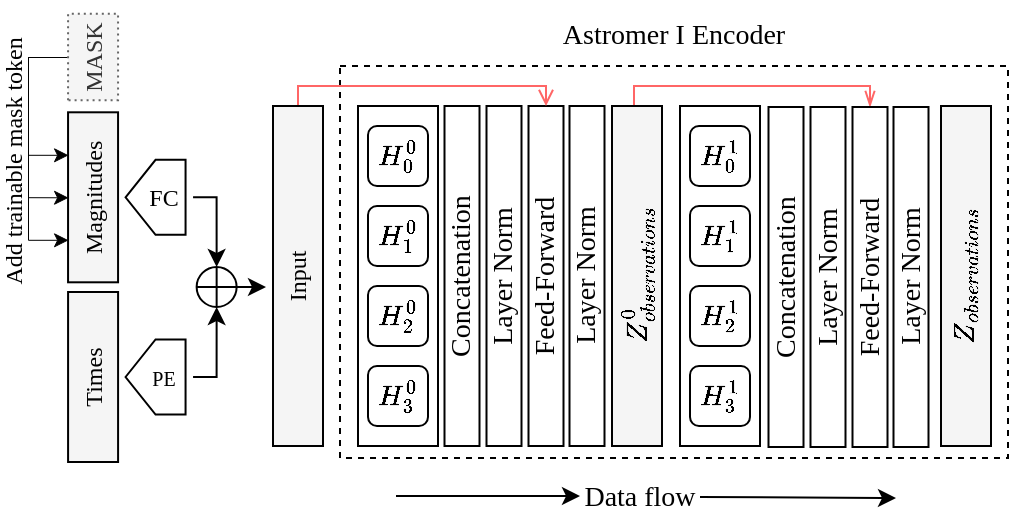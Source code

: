 <mxfile version="24.7.6">
  <diagram name="Page-1" id="y4vLvt-76Si4RtkFSOu0">
    <mxGraphModel dx="783" dy="253" grid="1" gridSize="10" guides="1" tooltips="1" connect="1" arrows="1" fold="1" page="1" pageScale="1" pageWidth="850" pageHeight="1100" math="1" shadow="0">
      <root>
        <mxCell id="0" />
        <mxCell id="1" parent="0" />
        <mxCell id="wwrD06Fq2FmV6nign4Eu-43" value="" style="rounded=0;whiteSpace=wrap;html=1;fillColor=none;dashed=1;" parent="1" vertex="1">
          <mxGeometry x="222" y="380" width="334" height="196" as="geometry" />
        </mxCell>
        <mxCell id="wwrD06Fq2FmV6nign4Eu-1" value="" style="rounded=0;whiteSpace=wrap;html=1;" parent="1" vertex="1">
          <mxGeometry x="231" y="400" width="40" height="170" as="geometry" />
        </mxCell>
        <mxCell id="wwrD06Fq2FmV6nign4Eu-2" value="$$H^0_0$$" style="rounded=1;whiteSpace=wrap;html=1;" parent="1" vertex="1">
          <mxGeometry x="236" y="410" width="30" height="30" as="geometry" />
        </mxCell>
        <mxCell id="wwrD06Fq2FmV6nign4Eu-3" value="$$H^0_1$$" style="rounded=1;whiteSpace=wrap;html=1;" parent="1" vertex="1">
          <mxGeometry x="236" y="450" width="30" height="30" as="geometry" />
        </mxCell>
        <mxCell id="wwrD06Fq2FmV6nign4Eu-4" value="$$H^0_2$$" style="rounded=1;whiteSpace=wrap;html=1;" parent="1" vertex="1">
          <mxGeometry x="236" y="490" width="30" height="30" as="geometry" />
        </mxCell>
        <mxCell id="wwrD06Fq2FmV6nign4Eu-6" value="$$H^0_3$$" style="rounded=1;whiteSpace=wrap;html=1;" parent="1" vertex="1">
          <mxGeometry x="236" y="530" width="30" height="30" as="geometry" />
        </mxCell>
        <mxCell id="wwrD06Fq2FmV6nign4Eu-8" value="" style="rounded=0;whiteSpace=wrap;html=1;" parent="1" vertex="1">
          <mxGeometry x="392" y="400" width="40" height="170" as="geometry" />
        </mxCell>
        <mxCell id="wwrD06Fq2FmV6nign4Eu-9" value="$$H^1_0$$" style="rounded=1;whiteSpace=wrap;html=1;" parent="1" vertex="1">
          <mxGeometry x="397" y="410" width="30" height="30" as="geometry" />
        </mxCell>
        <mxCell id="wwrD06Fq2FmV6nign4Eu-10" value="$$H^1_1$$" style="rounded=1;whiteSpace=wrap;html=1;" parent="1" vertex="1">
          <mxGeometry x="397" y="450" width="30" height="30" as="geometry" />
        </mxCell>
        <mxCell id="wwrD06Fq2FmV6nign4Eu-11" value="$$H^1_2$$" style="rounded=1;whiteSpace=wrap;html=1;" parent="1" vertex="1">
          <mxGeometry x="397" y="490" width="30" height="30" as="geometry" />
        </mxCell>
        <mxCell id="wwrD06Fq2FmV6nign4Eu-12" value="$$H^1_3$$" style="rounded=1;whiteSpace=wrap;html=1;" parent="1" vertex="1">
          <mxGeometry x="397" y="530" width="30" height="30" as="geometry" />
        </mxCell>
        <mxCell id="wwrD06Fq2FmV6nign4Eu-13" value="&lt;font style=&quot;font-size: 14px;&quot; face=&quot;Garamond&quot;&gt;Layer Norm&lt;/font&gt;" style="rounded=0;whiteSpace=wrap;html=1;rotation=-90;" parent="1" vertex="1">
          <mxGeometry x="219" y="476.25" width="170" height="17.5" as="geometry" />
        </mxCell>
        <mxCell id="wwrD06Fq2FmV6nign4Eu-46" value="&lt;font style=&quot;font-size: 14px;&quot; face=&quot;Garamond&quot;&gt;Astromer I Encoder&lt;/font&gt;" style="text;html=1;strokeColor=none;fillColor=none;align=center;verticalAlign=middle;whiteSpace=wrap;rounded=0;" parent="1" vertex="1">
          <mxGeometry x="274.25" y="350" width="229.5" height="30" as="geometry" />
        </mxCell>
        <mxCell id="wwrD06Fq2FmV6nign4Eu-62" value="&lt;font face=&quot;Garamond&quot;&gt;&lt;span style=&quot;font-size: 14px;&quot;&gt;Feed-Forward&lt;/span&gt;&lt;/font&gt;" style="rounded=0;whiteSpace=wrap;html=1;rotation=-90;" parent="1" vertex="1">
          <mxGeometry x="240" y="476.25" width="170" height="17.5" as="geometry" />
        </mxCell>
        <mxCell id="1ioTK7vhVDD2uMA7qPo6-8" style="edgeStyle=orthogonalEdgeStyle;rounded=0;orthogonalLoop=1;jettySize=auto;html=1;exitX=1;exitY=0.5;exitDx=0;exitDy=0;entryX=1;entryY=0.5;entryDx=0;entryDy=0;endArrow=openThin;endFill=0;strokeColor=#FF6666;" parent="1" source="2FoJdGfeoaIXx9aN3MB_-13" target="wwrD06Fq2FmV6nign4Eu-66" edge="1">
          <mxGeometry relative="1" as="geometry">
            <Array as="points">
              <mxPoint x="369" y="400" />
              <mxPoint x="369" y="390" />
              <mxPoint x="487" y="390" />
            </Array>
            <mxPoint x="368" y="390" as="sourcePoint" />
            <mxPoint x="569.0" y="400.5" as="targetPoint" />
          </mxGeometry>
        </mxCell>
        <mxCell id="wwrD06Fq2FmV6nign4Eu-63" value="&lt;font style=&quot;font-size: 14px;&quot; face=&quot;Garamond&quot;&gt;Layer Norm&lt;/font&gt;" style="rounded=0;whiteSpace=wrap;html=1;rotation=-90;" parent="1" vertex="1">
          <mxGeometry x="260.5" y="476.25" width="170" height="17.5" as="geometry" />
        </mxCell>
        <mxCell id="wwrD06Fq2FmV6nign4Eu-64" value="&lt;font style=&quot;font-size: 14px;&quot; face=&quot;Garamond&quot;&gt;Concatenation&lt;/font&gt;" style="rounded=0;whiteSpace=wrap;html=1;rotation=-90;" parent="1" vertex="1">
          <mxGeometry x="198" y="476.25" width="170" height="17.5" as="geometry" />
        </mxCell>
        <mxCell id="wwrD06Fq2FmV6nign4Eu-65" value="&lt;font style=&quot;font-size: 14px;&quot; face=&quot;Garamond&quot;&gt;Layer Norm&lt;/font&gt;" style="rounded=0;whiteSpace=wrap;html=1;rotation=-90;" parent="1" vertex="1">
          <mxGeometry x="381" y="476.75" width="170" height="17.5" as="geometry" />
        </mxCell>
        <mxCell id="wwrD06Fq2FmV6nign4Eu-66" value="&lt;font face=&quot;Garamond&quot;&gt;&lt;span style=&quot;font-size: 14px;&quot;&gt;Feed-Forward&lt;/span&gt;&lt;/font&gt;" style="rounded=0;whiteSpace=wrap;html=1;rotation=-90;" parent="1" vertex="1">
          <mxGeometry x="402" y="476.75" width="170" height="17.5" as="geometry" />
        </mxCell>
        <mxCell id="wwrD06Fq2FmV6nign4Eu-67" value="&lt;font style=&quot;font-size: 14px;&quot; face=&quot;Garamond&quot;&gt;Layer Norm&lt;/font&gt;" style="rounded=0;whiteSpace=wrap;html=1;rotation=-90;" parent="1" vertex="1">
          <mxGeometry x="422.5" y="476.75" width="170" height="17.5" as="geometry" />
        </mxCell>
        <mxCell id="wwrD06Fq2FmV6nign4Eu-68" value="&lt;font style=&quot;font-size: 14px;&quot; face=&quot;Garamond&quot;&gt;Concatenation&lt;/font&gt;" style="rounded=0;whiteSpace=wrap;html=1;rotation=-90;" parent="1" vertex="1">
          <mxGeometry x="360" y="476.75" width="170" height="17.5" as="geometry" />
        </mxCell>
        <mxCell id="wwrD06Fq2FmV6nign4Eu-75" value="" style="endArrow=classic;html=1;rounded=0;" parent="1" target="wwrD06Fq2FmV6nign4Eu-76" edge="1">
          <mxGeometry width="50" height="50" relative="1" as="geometry">
            <mxPoint x="250" y="595" as="sourcePoint" />
            <mxPoint x="515" y="586" as="targetPoint" />
          </mxGeometry>
        </mxCell>
        <mxCell id="wwrD06Fq2FmV6nign4Eu-76" value="&lt;font style=&quot;font-size: 14px;&quot; face=&quot;Garamond&quot;&gt;Data flow&lt;/font&gt;" style="text;html=1;strokeColor=none;fillColor=none;align=center;verticalAlign=middle;whiteSpace=wrap;rounded=0;fontSize=14;" parent="1" vertex="1">
          <mxGeometry x="342" y="580" width="60" height="30" as="geometry" />
        </mxCell>
        <mxCell id="wwrD06Fq2FmV6nign4Eu-77" value="" style="endArrow=classic;html=1;rounded=0;" parent="1" edge="1">
          <mxGeometry width="50" height="50" relative="1" as="geometry">
            <mxPoint x="402" y="595.5" as="sourcePoint" />
            <mxPoint x="500" y="596" as="targetPoint" />
          </mxGeometry>
        </mxCell>
        <mxCell id="2FoJdGfeoaIXx9aN3MB_-1" value="&lt;font face=&quot;Garamond&quot;&gt;Times&lt;/font&gt;" style="rounded=0;whiteSpace=wrap;html=1;rotation=-90;fillColor=#f5f5f5;fontColor=#000000;strokeColor=#000000;" parent="1" vertex="1">
          <mxGeometry x="56.04" y="523" width="85" height="25" as="geometry" />
        </mxCell>
        <mxCell id="B1TuRugq0NuTsc5Qmgj4-3" style="edgeStyle=orthogonalEdgeStyle;rounded=0;orthogonalLoop=1;jettySize=auto;html=1;exitX=0.5;exitY=0;exitDx=0;exitDy=0;entryX=0.75;entryY=0;entryDx=0;entryDy=0;strokeWidth=0.5;" edge="1" parent="1" source="2FoJdGfeoaIXx9aN3MB_-2" target="2FoJdGfeoaIXx9aN3MB_-22">
          <mxGeometry relative="1" as="geometry">
            <mxPoint x="76.03" y="443" as="targetPoint" />
          </mxGeometry>
        </mxCell>
        <mxCell id="B1TuRugq0NuTsc5Qmgj4-4" style="edgeStyle=orthogonalEdgeStyle;rounded=0;orthogonalLoop=1;jettySize=auto;html=1;exitX=0.5;exitY=0;exitDx=0;exitDy=0;entryX=0.5;entryY=0;entryDx=0;entryDy=0;strokeWidth=0.5;" edge="1" parent="1" source="2FoJdGfeoaIXx9aN3MB_-2" target="2FoJdGfeoaIXx9aN3MB_-22">
          <mxGeometry relative="1" as="geometry" />
        </mxCell>
        <mxCell id="B1TuRugq0NuTsc5Qmgj4-5" style="edgeStyle=orthogonalEdgeStyle;rounded=0;orthogonalLoop=1;jettySize=auto;html=1;exitX=0.5;exitY=0;exitDx=0;exitDy=0;entryX=0.25;entryY=0;entryDx=0;entryDy=0;strokeWidth=0.5;" edge="1" parent="1" source="2FoJdGfeoaIXx9aN3MB_-2" target="2FoJdGfeoaIXx9aN3MB_-22">
          <mxGeometry relative="1" as="geometry" />
        </mxCell>
        <mxCell id="2FoJdGfeoaIXx9aN3MB_-2" value="&lt;font face=&quot;Garamond&quot;&gt;MASK&lt;/font&gt;" style="rounded=0;whiteSpace=wrap;html=1;rotation=-90;fillColor=#f5f5f5;fontColor=#333333;strokeColor=#666666;dashed=1;dashPattern=1 2;" parent="1" vertex="1">
          <mxGeometry x="76.97" y="363" width="43.13" height="25" as="geometry" />
        </mxCell>
        <mxCell id="2FoJdGfeoaIXx9aN3MB_-13" value="&lt;font style=&quot;font-size: 14px;&quot; face=&quot;Garamond&quot;&gt;$$Z^{0}_{observations}$$&lt;/font&gt;" style="rounded=0;whiteSpace=wrap;html=1;rotation=-90;fillColor=#f5f5f5;strokeColor=#000000;fontColor=#000000;" parent="1" vertex="1">
          <mxGeometry x="285.5" y="472.5" width="170" height="25" as="geometry" />
        </mxCell>
        <mxCell id="2FoJdGfeoaIXx9aN3MB_-20" value="&lt;font style=&quot;font-size: 14px;&quot; face=&quot;Garamond&quot;&gt;$$Z_{observations}$$&lt;/font&gt;" style="rounded=0;whiteSpace=wrap;html=1;rotation=-90;fillColor=#f5f5f5;strokeColor=#000000;fontColor=#000000;" parent="1" vertex="1">
          <mxGeometry x="450" y="472.5" width="170" height="25" as="geometry" />
        </mxCell>
        <mxCell id="2FoJdGfeoaIXx9aN3MB_-22" value="&lt;font face=&quot;Garamond&quot;&gt;Magnitudes&lt;/font&gt;" style="rounded=0;whiteSpace=wrap;html=1;rotation=-90;fillColor=#f5f5f5;fontColor=#000000;strokeColor=#000000;" parent="1" vertex="1">
          <mxGeometry x="56.03" y="433.15" width="85" height="25" as="geometry" />
        </mxCell>
        <mxCell id="B1TuRugq0NuTsc5Qmgj4-6" value="&lt;font style=&quot;font-size: 12px;&quot; face=&quot;Garamond&quot;&gt;Add trainable mask token&lt;/font&gt;" style="text;html=1;align=center;verticalAlign=middle;whiteSpace=wrap;rounded=0;rotation=-90;" vertex="1" parent="1">
          <mxGeometry x="-21.47" y="423.15" width="161.5" height="10" as="geometry" />
        </mxCell>
        <mxCell id="B1TuRugq0NuTsc5Qmgj4-14" value="" style="shape=loopLimit;whiteSpace=wrap;html=1;rotation=-90;" vertex="1" parent="1">
          <mxGeometry x="111.03" y="520.5" width="37.5" height="30" as="geometry" />
        </mxCell>
        <mxCell id="B1TuRugq0NuTsc5Qmgj4-20" style="edgeStyle=orthogonalEdgeStyle;rounded=0;orthogonalLoop=1;jettySize=auto;html=1;exitX=1;exitY=0.5;exitDx=0;exitDy=0;entryX=0.5;entryY=1;entryDx=0;entryDy=0;" edge="1" parent="1" source="B1TuRugq0NuTsc5Qmgj4-15" target="B1TuRugq0NuTsc5Qmgj4-18">
          <mxGeometry relative="1" as="geometry" />
        </mxCell>
        <mxCell id="B1TuRugq0NuTsc5Qmgj4-15" value="&lt;font style=&quot;font-size: 10px;&quot; face=&quot;Garamond&quot;&gt;PE&lt;/font&gt;" style="text;html=1;align=center;verticalAlign=middle;whiteSpace=wrap;rounded=0;" vertex="1" parent="1">
          <mxGeometry x="118.53" y="525.5" width="30" height="20" as="geometry" />
        </mxCell>
        <mxCell id="B1TuRugq0NuTsc5Qmgj4-16" value="" style="shape=loopLimit;whiteSpace=wrap;html=1;rotation=-90;" vertex="1" parent="1">
          <mxGeometry x="111.03" y="430.65" width="37.5" height="30" as="geometry" />
        </mxCell>
        <mxCell id="B1TuRugq0NuTsc5Qmgj4-19" style="edgeStyle=orthogonalEdgeStyle;rounded=0;orthogonalLoop=1;jettySize=auto;html=1;exitX=1;exitY=0.5;exitDx=0;exitDy=0;entryX=0.5;entryY=0;entryDx=0;entryDy=0;" edge="1" parent="1" source="B1TuRugq0NuTsc5Qmgj4-17" target="B1TuRugq0NuTsc5Qmgj4-18">
          <mxGeometry relative="1" as="geometry" />
        </mxCell>
        <mxCell id="B1TuRugq0NuTsc5Qmgj4-17" value="&lt;font face=&quot;Garamond&quot;&gt;FC&lt;/font&gt;" style="text;html=1;align=center;verticalAlign=middle;whiteSpace=wrap;rounded=0;" vertex="1" parent="1">
          <mxGeometry x="118.53" y="435.65" width="30" height="20" as="geometry" />
        </mxCell>
        <mxCell id="B1TuRugq0NuTsc5Qmgj4-18" value="" style="shape=orEllipse;perimeter=ellipsePerimeter;whiteSpace=wrap;html=1;backgroundOutline=1;" vertex="1" parent="1">
          <mxGeometry x="150.32" y="480.5" width="20" height="20" as="geometry" />
        </mxCell>
        <mxCell id="B1TuRugq0NuTsc5Qmgj4-25" style="edgeStyle=orthogonalEdgeStyle;rounded=0;orthogonalLoop=1;jettySize=auto;html=1;exitX=1;exitY=0.5;exitDx=0;exitDy=0;entryX=1;entryY=0.5;entryDx=0;entryDy=0;endArrow=open;endFill=0;strokeColor=#FF6666;" edge="1" parent="1" source="B1TuRugq0NuTsc5Qmgj4-21" target="wwrD06Fq2FmV6nign4Eu-62">
          <mxGeometry relative="1" as="geometry">
            <Array as="points">
              <mxPoint x="201" y="390" />
              <mxPoint x="325" y="390" />
            </Array>
          </mxGeometry>
        </mxCell>
        <mxCell id="B1TuRugq0NuTsc5Qmgj4-21" value="&lt;font face=&quot;Garamond&quot;&gt;Input&lt;/font&gt;" style="rounded=0;whiteSpace=wrap;html=1;rotation=-90;fillColor=#f5f5f5;fontColor=#000000;strokeColor=#000000;" vertex="1" parent="1">
          <mxGeometry x="116" y="472.5" width="170" height="25" as="geometry" />
        </mxCell>
        <mxCell id="B1TuRugq0NuTsc5Qmgj4-24" style="edgeStyle=orthogonalEdgeStyle;rounded=0;orthogonalLoop=1;jettySize=auto;html=1;exitX=1;exitY=0.5;exitDx=0;exitDy=0;entryX=0.467;entryY=-0.14;entryDx=0;entryDy=0;entryPerimeter=0;" edge="1" parent="1" source="B1TuRugq0NuTsc5Qmgj4-18" target="B1TuRugq0NuTsc5Qmgj4-21">
          <mxGeometry relative="1" as="geometry" />
        </mxCell>
      </root>
    </mxGraphModel>
  </diagram>
</mxfile>
